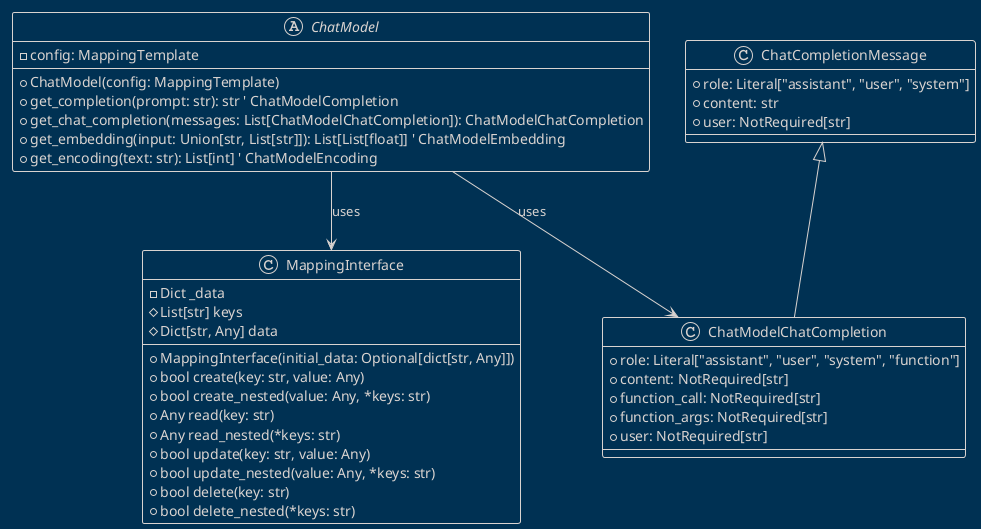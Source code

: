 @startuml ChatModel
!theme blueprint

' docs/diagrams/plantuml/chat_model.puml

class MappingInterface {
    - Dict _data
    + MappingInterface(initial_data: Optional[dict[str, Any]])
    # List[str] keys
    # Dict[str, Any] data
    + bool create(key: str, value: Any)
    + bool create_nested(value: Any, *keys: str)
    + Any read(key: str)
    + Any read_nested(*keys: str)
    + bool update(key: str, value: Any)
    + bool update_nested(value: Any, *keys: str)
    + bool delete(key: str)
    + bool delete_nested(*keys: str)
}

class ChatCompletionMessage {
    + role: Literal["assistant", "user", "system"]
    + content: str
    + user: NotRequired[str]
}

class ChatModelChatCompletion extends ChatCompletionMessage {
    + role: Literal["assistant", "user", "system", "function"]
    + content: NotRequired[str]
    + function_call: NotRequired[str]
    + function_args: NotRequired[str]
    + user: NotRequired[str]
}

abstract class ChatModel {
    - config: MappingTemplate
    + ChatModel(config: MappingTemplate)
    + get_completion(prompt: str): str ' ChatModelCompletion
    + get_chat_completion(messages: List[ChatModelChatCompletion]): ChatModelChatCompletion
    + get_embedding(input: Union[str, List[str]]): List[List[float]] ' ChatModelEmbedding
    + get_encoding(text: str): List[int] ' ChatModelEncoding
}

ChatModel --> MappingInterface : uses
ChatModel --> ChatModelChatCompletion : uses

@enduml

